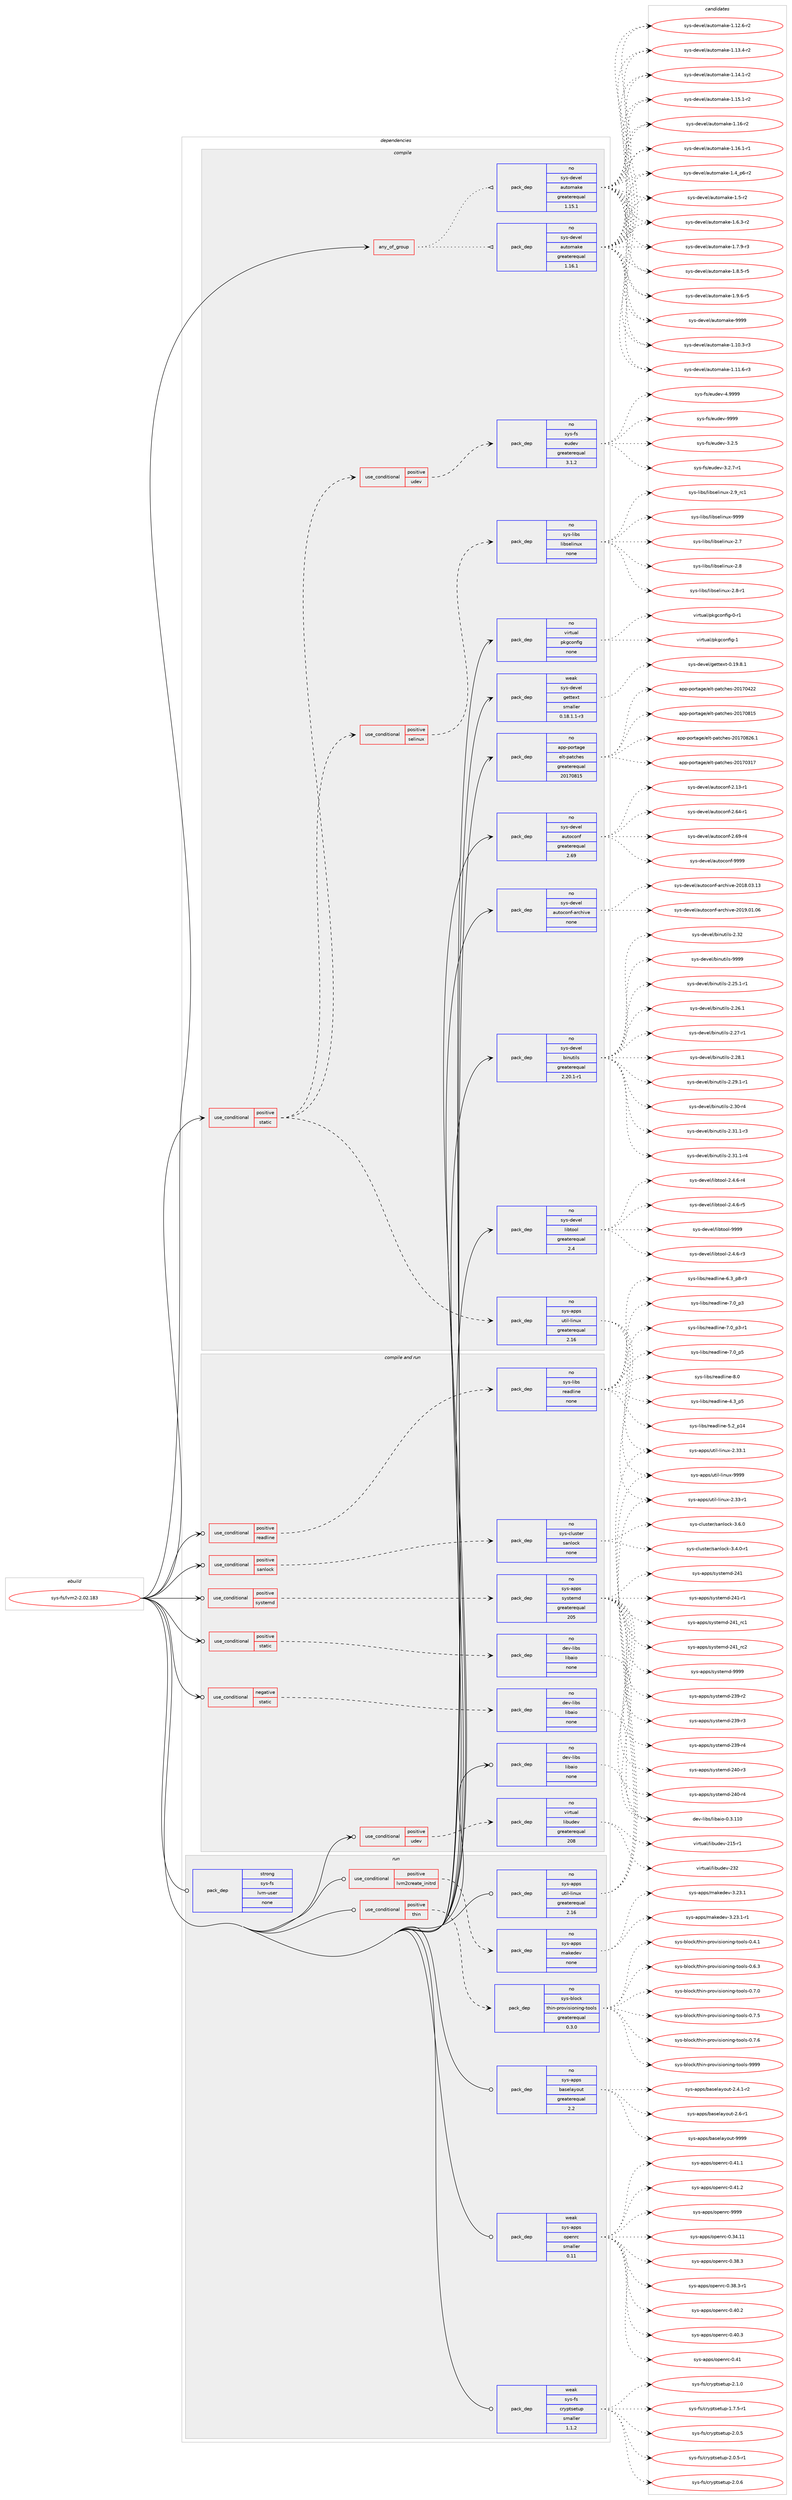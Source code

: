 digraph prolog {

# *************
# Graph options
# *************

newrank=true;
concentrate=true;
compound=true;
graph [rankdir=LR,fontname=Helvetica,fontsize=10,ranksep=1.5];#, ranksep=2.5, nodesep=0.2];
edge  [arrowhead=vee];
node  [fontname=Helvetica,fontsize=10];

# **********
# The ebuild
# **********

subgraph cluster_leftcol {
color=gray;
rank=same;
label=<<i>ebuild</i>>;
id [label="sys-fs/lvm2-2.02.183", color=red, width=4, href="../sys-fs/lvm2-2.02.183.svg"];
}

# ****************
# The dependencies
# ****************

subgraph cluster_midcol {
color=gray;
label=<<i>dependencies</i>>;
subgraph cluster_compile {
fillcolor="#eeeeee";
style=filled;
label=<<i>compile</i>>;
subgraph any27537 {
dependency1732466 [label=<<TABLE BORDER="0" CELLBORDER="1" CELLSPACING="0" CELLPADDING="4"><TR><TD CELLPADDING="10">any_of_group</TD></TR></TABLE>>, shape=none, color=red];subgraph pack1243306 {
dependency1732467 [label=<<TABLE BORDER="0" CELLBORDER="1" CELLSPACING="0" CELLPADDING="4" WIDTH="220"><TR><TD ROWSPAN="6" CELLPADDING="30">pack_dep</TD></TR><TR><TD WIDTH="110">no</TD></TR><TR><TD>sys-devel</TD></TR><TR><TD>automake</TD></TR><TR><TD>greaterequal</TD></TR><TR><TD>1.16.1</TD></TR></TABLE>>, shape=none, color=blue];
}
dependency1732466:e -> dependency1732467:w [weight=20,style="dotted",arrowhead="oinv"];
subgraph pack1243307 {
dependency1732468 [label=<<TABLE BORDER="0" CELLBORDER="1" CELLSPACING="0" CELLPADDING="4" WIDTH="220"><TR><TD ROWSPAN="6" CELLPADDING="30">pack_dep</TD></TR><TR><TD WIDTH="110">no</TD></TR><TR><TD>sys-devel</TD></TR><TR><TD>automake</TD></TR><TR><TD>greaterequal</TD></TR><TR><TD>1.15.1</TD></TR></TABLE>>, shape=none, color=blue];
}
dependency1732466:e -> dependency1732468:w [weight=20,style="dotted",arrowhead="oinv"];
}
id:e -> dependency1732466:w [weight=20,style="solid",arrowhead="vee"];
subgraph cond460706 {
dependency1732469 [label=<<TABLE BORDER="0" CELLBORDER="1" CELLSPACING="0" CELLPADDING="4"><TR><TD ROWSPAN="3" CELLPADDING="10">use_conditional</TD></TR><TR><TD>positive</TD></TR><TR><TD>static</TD></TR></TABLE>>, shape=none, color=red];
subgraph cond460707 {
dependency1732470 [label=<<TABLE BORDER="0" CELLBORDER="1" CELLSPACING="0" CELLPADDING="4"><TR><TD ROWSPAN="3" CELLPADDING="10">use_conditional</TD></TR><TR><TD>positive</TD></TR><TR><TD>selinux</TD></TR></TABLE>>, shape=none, color=red];
subgraph pack1243308 {
dependency1732471 [label=<<TABLE BORDER="0" CELLBORDER="1" CELLSPACING="0" CELLPADDING="4" WIDTH="220"><TR><TD ROWSPAN="6" CELLPADDING="30">pack_dep</TD></TR><TR><TD WIDTH="110">no</TD></TR><TR><TD>sys-libs</TD></TR><TR><TD>libselinux</TD></TR><TR><TD>none</TD></TR><TR><TD></TD></TR></TABLE>>, shape=none, color=blue];
}
dependency1732470:e -> dependency1732471:w [weight=20,style="dashed",arrowhead="vee"];
}
dependency1732469:e -> dependency1732470:w [weight=20,style="dashed",arrowhead="vee"];
subgraph cond460708 {
dependency1732472 [label=<<TABLE BORDER="0" CELLBORDER="1" CELLSPACING="0" CELLPADDING="4"><TR><TD ROWSPAN="3" CELLPADDING="10">use_conditional</TD></TR><TR><TD>positive</TD></TR><TR><TD>udev</TD></TR></TABLE>>, shape=none, color=red];
subgraph pack1243309 {
dependency1732473 [label=<<TABLE BORDER="0" CELLBORDER="1" CELLSPACING="0" CELLPADDING="4" WIDTH="220"><TR><TD ROWSPAN="6" CELLPADDING="30">pack_dep</TD></TR><TR><TD WIDTH="110">no</TD></TR><TR><TD>sys-fs</TD></TR><TR><TD>eudev</TD></TR><TR><TD>greaterequal</TD></TR><TR><TD>3.1.2</TD></TR></TABLE>>, shape=none, color=blue];
}
dependency1732472:e -> dependency1732473:w [weight=20,style="dashed",arrowhead="vee"];
}
dependency1732469:e -> dependency1732472:w [weight=20,style="dashed",arrowhead="vee"];
subgraph pack1243310 {
dependency1732474 [label=<<TABLE BORDER="0" CELLBORDER="1" CELLSPACING="0" CELLPADDING="4" WIDTH="220"><TR><TD ROWSPAN="6" CELLPADDING="30">pack_dep</TD></TR><TR><TD WIDTH="110">no</TD></TR><TR><TD>sys-apps</TD></TR><TR><TD>util-linux</TD></TR><TR><TD>greaterequal</TD></TR><TR><TD>2.16</TD></TR></TABLE>>, shape=none, color=blue];
}
dependency1732469:e -> dependency1732474:w [weight=20,style="dashed",arrowhead="vee"];
}
id:e -> dependency1732469:w [weight=20,style="solid",arrowhead="vee"];
subgraph pack1243311 {
dependency1732475 [label=<<TABLE BORDER="0" CELLBORDER="1" CELLSPACING="0" CELLPADDING="4" WIDTH="220"><TR><TD ROWSPAN="6" CELLPADDING="30">pack_dep</TD></TR><TR><TD WIDTH="110">no</TD></TR><TR><TD>app-portage</TD></TR><TR><TD>elt-patches</TD></TR><TR><TD>greaterequal</TD></TR><TR><TD>20170815</TD></TR></TABLE>>, shape=none, color=blue];
}
id:e -> dependency1732475:w [weight=20,style="solid",arrowhead="vee"];
subgraph pack1243312 {
dependency1732476 [label=<<TABLE BORDER="0" CELLBORDER="1" CELLSPACING="0" CELLPADDING="4" WIDTH="220"><TR><TD ROWSPAN="6" CELLPADDING="30">pack_dep</TD></TR><TR><TD WIDTH="110">no</TD></TR><TR><TD>sys-devel</TD></TR><TR><TD>autoconf</TD></TR><TR><TD>greaterequal</TD></TR><TR><TD>2.69</TD></TR></TABLE>>, shape=none, color=blue];
}
id:e -> dependency1732476:w [weight=20,style="solid",arrowhead="vee"];
subgraph pack1243313 {
dependency1732477 [label=<<TABLE BORDER="0" CELLBORDER="1" CELLSPACING="0" CELLPADDING="4" WIDTH="220"><TR><TD ROWSPAN="6" CELLPADDING="30">pack_dep</TD></TR><TR><TD WIDTH="110">no</TD></TR><TR><TD>sys-devel</TD></TR><TR><TD>autoconf-archive</TD></TR><TR><TD>none</TD></TR><TR><TD></TD></TR></TABLE>>, shape=none, color=blue];
}
id:e -> dependency1732477:w [weight=20,style="solid",arrowhead="vee"];
subgraph pack1243314 {
dependency1732478 [label=<<TABLE BORDER="0" CELLBORDER="1" CELLSPACING="0" CELLPADDING="4" WIDTH="220"><TR><TD ROWSPAN="6" CELLPADDING="30">pack_dep</TD></TR><TR><TD WIDTH="110">no</TD></TR><TR><TD>sys-devel</TD></TR><TR><TD>binutils</TD></TR><TR><TD>greaterequal</TD></TR><TR><TD>2.20.1-r1</TD></TR></TABLE>>, shape=none, color=blue];
}
id:e -> dependency1732478:w [weight=20,style="solid",arrowhead="vee"];
subgraph pack1243315 {
dependency1732479 [label=<<TABLE BORDER="0" CELLBORDER="1" CELLSPACING="0" CELLPADDING="4" WIDTH="220"><TR><TD ROWSPAN="6" CELLPADDING="30">pack_dep</TD></TR><TR><TD WIDTH="110">no</TD></TR><TR><TD>sys-devel</TD></TR><TR><TD>libtool</TD></TR><TR><TD>greaterequal</TD></TR><TR><TD>2.4</TD></TR></TABLE>>, shape=none, color=blue];
}
id:e -> dependency1732479:w [weight=20,style="solid",arrowhead="vee"];
subgraph pack1243316 {
dependency1732480 [label=<<TABLE BORDER="0" CELLBORDER="1" CELLSPACING="0" CELLPADDING="4" WIDTH="220"><TR><TD ROWSPAN="6" CELLPADDING="30">pack_dep</TD></TR><TR><TD WIDTH="110">no</TD></TR><TR><TD>virtual</TD></TR><TR><TD>pkgconfig</TD></TR><TR><TD>none</TD></TR><TR><TD></TD></TR></TABLE>>, shape=none, color=blue];
}
id:e -> dependency1732480:w [weight=20,style="solid",arrowhead="vee"];
subgraph pack1243317 {
dependency1732481 [label=<<TABLE BORDER="0" CELLBORDER="1" CELLSPACING="0" CELLPADDING="4" WIDTH="220"><TR><TD ROWSPAN="6" CELLPADDING="30">pack_dep</TD></TR><TR><TD WIDTH="110">weak</TD></TR><TR><TD>sys-devel</TD></TR><TR><TD>gettext</TD></TR><TR><TD>smaller</TD></TR><TR><TD>0.18.1.1-r3</TD></TR></TABLE>>, shape=none, color=blue];
}
id:e -> dependency1732481:w [weight=20,style="solid",arrowhead="vee"];
}
subgraph cluster_compileandrun {
fillcolor="#eeeeee";
style=filled;
label=<<i>compile and run</i>>;
subgraph cond460709 {
dependency1732482 [label=<<TABLE BORDER="0" CELLBORDER="1" CELLSPACING="0" CELLPADDING="4"><TR><TD ROWSPAN="3" CELLPADDING="10">use_conditional</TD></TR><TR><TD>negative</TD></TR><TR><TD>static</TD></TR></TABLE>>, shape=none, color=red];
subgraph pack1243318 {
dependency1732483 [label=<<TABLE BORDER="0" CELLBORDER="1" CELLSPACING="0" CELLPADDING="4" WIDTH="220"><TR><TD ROWSPAN="6" CELLPADDING="30">pack_dep</TD></TR><TR><TD WIDTH="110">no</TD></TR><TR><TD>dev-libs</TD></TR><TR><TD>libaio</TD></TR><TR><TD>none</TD></TR><TR><TD></TD></TR></TABLE>>, shape=none, color=blue];
}
dependency1732482:e -> dependency1732483:w [weight=20,style="dashed",arrowhead="vee"];
}
id:e -> dependency1732482:w [weight=20,style="solid",arrowhead="odotvee"];
subgraph cond460710 {
dependency1732484 [label=<<TABLE BORDER="0" CELLBORDER="1" CELLSPACING="0" CELLPADDING="4"><TR><TD ROWSPAN="3" CELLPADDING="10">use_conditional</TD></TR><TR><TD>positive</TD></TR><TR><TD>readline</TD></TR></TABLE>>, shape=none, color=red];
subgraph pack1243319 {
dependency1732485 [label=<<TABLE BORDER="0" CELLBORDER="1" CELLSPACING="0" CELLPADDING="4" WIDTH="220"><TR><TD ROWSPAN="6" CELLPADDING="30">pack_dep</TD></TR><TR><TD WIDTH="110">no</TD></TR><TR><TD>sys-libs</TD></TR><TR><TD>readline</TD></TR><TR><TD>none</TD></TR><TR><TD></TD></TR></TABLE>>, shape=none, color=blue];
}
dependency1732484:e -> dependency1732485:w [weight=20,style="dashed",arrowhead="vee"];
}
id:e -> dependency1732484:w [weight=20,style="solid",arrowhead="odotvee"];
subgraph cond460711 {
dependency1732486 [label=<<TABLE BORDER="0" CELLBORDER="1" CELLSPACING="0" CELLPADDING="4"><TR><TD ROWSPAN="3" CELLPADDING="10">use_conditional</TD></TR><TR><TD>positive</TD></TR><TR><TD>sanlock</TD></TR></TABLE>>, shape=none, color=red];
subgraph pack1243320 {
dependency1732487 [label=<<TABLE BORDER="0" CELLBORDER="1" CELLSPACING="0" CELLPADDING="4" WIDTH="220"><TR><TD ROWSPAN="6" CELLPADDING="30">pack_dep</TD></TR><TR><TD WIDTH="110">no</TD></TR><TR><TD>sys-cluster</TD></TR><TR><TD>sanlock</TD></TR><TR><TD>none</TD></TR><TR><TD></TD></TR></TABLE>>, shape=none, color=blue];
}
dependency1732486:e -> dependency1732487:w [weight=20,style="dashed",arrowhead="vee"];
}
id:e -> dependency1732486:w [weight=20,style="solid",arrowhead="odotvee"];
subgraph cond460712 {
dependency1732488 [label=<<TABLE BORDER="0" CELLBORDER="1" CELLSPACING="0" CELLPADDING="4"><TR><TD ROWSPAN="3" CELLPADDING="10">use_conditional</TD></TR><TR><TD>positive</TD></TR><TR><TD>static</TD></TR></TABLE>>, shape=none, color=red];
subgraph pack1243321 {
dependency1732489 [label=<<TABLE BORDER="0" CELLBORDER="1" CELLSPACING="0" CELLPADDING="4" WIDTH="220"><TR><TD ROWSPAN="6" CELLPADDING="30">pack_dep</TD></TR><TR><TD WIDTH="110">no</TD></TR><TR><TD>dev-libs</TD></TR><TR><TD>libaio</TD></TR><TR><TD>none</TD></TR><TR><TD></TD></TR></TABLE>>, shape=none, color=blue];
}
dependency1732488:e -> dependency1732489:w [weight=20,style="dashed",arrowhead="vee"];
}
id:e -> dependency1732488:w [weight=20,style="solid",arrowhead="odotvee"];
subgraph cond460713 {
dependency1732490 [label=<<TABLE BORDER="0" CELLBORDER="1" CELLSPACING="0" CELLPADDING="4"><TR><TD ROWSPAN="3" CELLPADDING="10">use_conditional</TD></TR><TR><TD>positive</TD></TR><TR><TD>systemd</TD></TR></TABLE>>, shape=none, color=red];
subgraph pack1243322 {
dependency1732491 [label=<<TABLE BORDER="0" CELLBORDER="1" CELLSPACING="0" CELLPADDING="4" WIDTH="220"><TR><TD ROWSPAN="6" CELLPADDING="30">pack_dep</TD></TR><TR><TD WIDTH="110">no</TD></TR><TR><TD>sys-apps</TD></TR><TR><TD>systemd</TD></TR><TR><TD>greaterequal</TD></TR><TR><TD>205</TD></TR></TABLE>>, shape=none, color=blue];
}
dependency1732490:e -> dependency1732491:w [weight=20,style="dashed",arrowhead="vee"];
}
id:e -> dependency1732490:w [weight=20,style="solid",arrowhead="odotvee"];
subgraph cond460714 {
dependency1732492 [label=<<TABLE BORDER="0" CELLBORDER="1" CELLSPACING="0" CELLPADDING="4"><TR><TD ROWSPAN="3" CELLPADDING="10">use_conditional</TD></TR><TR><TD>positive</TD></TR><TR><TD>udev</TD></TR></TABLE>>, shape=none, color=red];
subgraph pack1243323 {
dependency1732493 [label=<<TABLE BORDER="0" CELLBORDER="1" CELLSPACING="0" CELLPADDING="4" WIDTH="220"><TR><TD ROWSPAN="6" CELLPADDING="30">pack_dep</TD></TR><TR><TD WIDTH="110">no</TD></TR><TR><TD>virtual</TD></TR><TR><TD>libudev</TD></TR><TR><TD>greaterequal</TD></TR><TR><TD>208</TD></TR></TABLE>>, shape=none, color=blue];
}
dependency1732492:e -> dependency1732493:w [weight=20,style="dashed",arrowhead="vee"];
}
id:e -> dependency1732492:w [weight=20,style="solid",arrowhead="odotvee"];
subgraph pack1243324 {
dependency1732494 [label=<<TABLE BORDER="0" CELLBORDER="1" CELLSPACING="0" CELLPADDING="4" WIDTH="220"><TR><TD ROWSPAN="6" CELLPADDING="30">pack_dep</TD></TR><TR><TD WIDTH="110">no</TD></TR><TR><TD>dev-libs</TD></TR><TR><TD>libaio</TD></TR><TR><TD>none</TD></TR><TR><TD></TD></TR></TABLE>>, shape=none, color=blue];
}
id:e -> dependency1732494:w [weight=20,style="solid",arrowhead="odotvee"];
}
subgraph cluster_run {
fillcolor="#eeeeee";
style=filled;
label=<<i>run</i>>;
subgraph cond460715 {
dependency1732495 [label=<<TABLE BORDER="0" CELLBORDER="1" CELLSPACING="0" CELLPADDING="4"><TR><TD ROWSPAN="3" CELLPADDING="10">use_conditional</TD></TR><TR><TD>positive</TD></TR><TR><TD>lvm2create_initrd</TD></TR></TABLE>>, shape=none, color=red];
subgraph pack1243325 {
dependency1732496 [label=<<TABLE BORDER="0" CELLBORDER="1" CELLSPACING="0" CELLPADDING="4" WIDTH="220"><TR><TD ROWSPAN="6" CELLPADDING="30">pack_dep</TD></TR><TR><TD WIDTH="110">no</TD></TR><TR><TD>sys-apps</TD></TR><TR><TD>makedev</TD></TR><TR><TD>none</TD></TR><TR><TD></TD></TR></TABLE>>, shape=none, color=blue];
}
dependency1732495:e -> dependency1732496:w [weight=20,style="dashed",arrowhead="vee"];
}
id:e -> dependency1732495:w [weight=20,style="solid",arrowhead="odot"];
subgraph cond460716 {
dependency1732497 [label=<<TABLE BORDER="0" CELLBORDER="1" CELLSPACING="0" CELLPADDING="4"><TR><TD ROWSPAN="3" CELLPADDING="10">use_conditional</TD></TR><TR><TD>positive</TD></TR><TR><TD>thin</TD></TR></TABLE>>, shape=none, color=red];
subgraph pack1243326 {
dependency1732498 [label=<<TABLE BORDER="0" CELLBORDER="1" CELLSPACING="0" CELLPADDING="4" WIDTH="220"><TR><TD ROWSPAN="6" CELLPADDING="30">pack_dep</TD></TR><TR><TD WIDTH="110">no</TD></TR><TR><TD>sys-block</TD></TR><TR><TD>thin-provisioning-tools</TD></TR><TR><TD>greaterequal</TD></TR><TR><TD>0.3.0</TD></TR></TABLE>>, shape=none, color=blue];
}
dependency1732497:e -> dependency1732498:w [weight=20,style="dashed",arrowhead="vee"];
}
id:e -> dependency1732497:w [weight=20,style="solid",arrowhead="odot"];
subgraph pack1243327 {
dependency1732499 [label=<<TABLE BORDER="0" CELLBORDER="1" CELLSPACING="0" CELLPADDING="4" WIDTH="220"><TR><TD ROWSPAN="6" CELLPADDING="30">pack_dep</TD></TR><TR><TD WIDTH="110">no</TD></TR><TR><TD>sys-apps</TD></TR><TR><TD>baselayout</TD></TR><TR><TD>greaterequal</TD></TR><TR><TD>2.2</TD></TR></TABLE>>, shape=none, color=blue];
}
id:e -> dependency1732499:w [weight=20,style="solid",arrowhead="odot"];
subgraph pack1243328 {
dependency1732500 [label=<<TABLE BORDER="0" CELLBORDER="1" CELLSPACING="0" CELLPADDING="4" WIDTH="220"><TR><TD ROWSPAN="6" CELLPADDING="30">pack_dep</TD></TR><TR><TD WIDTH="110">no</TD></TR><TR><TD>sys-apps</TD></TR><TR><TD>util-linux</TD></TR><TR><TD>greaterequal</TD></TR><TR><TD>2.16</TD></TR></TABLE>>, shape=none, color=blue];
}
id:e -> dependency1732500:w [weight=20,style="solid",arrowhead="odot"];
subgraph pack1243329 {
dependency1732501 [label=<<TABLE BORDER="0" CELLBORDER="1" CELLSPACING="0" CELLPADDING="4" WIDTH="220"><TR><TD ROWSPAN="6" CELLPADDING="30">pack_dep</TD></TR><TR><TD WIDTH="110">strong</TD></TR><TR><TD>sys-fs</TD></TR><TR><TD>lvm-user</TD></TR><TR><TD>none</TD></TR><TR><TD></TD></TR></TABLE>>, shape=none, color=blue];
}
id:e -> dependency1732501:w [weight=20,style="solid",arrowhead="odot"];
subgraph pack1243330 {
dependency1732502 [label=<<TABLE BORDER="0" CELLBORDER="1" CELLSPACING="0" CELLPADDING="4" WIDTH="220"><TR><TD ROWSPAN="6" CELLPADDING="30">pack_dep</TD></TR><TR><TD WIDTH="110">weak</TD></TR><TR><TD>sys-apps</TD></TR><TR><TD>openrc</TD></TR><TR><TD>smaller</TD></TR><TR><TD>0.11</TD></TR></TABLE>>, shape=none, color=blue];
}
id:e -> dependency1732502:w [weight=20,style="solid",arrowhead="odot"];
subgraph pack1243331 {
dependency1732503 [label=<<TABLE BORDER="0" CELLBORDER="1" CELLSPACING="0" CELLPADDING="4" WIDTH="220"><TR><TD ROWSPAN="6" CELLPADDING="30">pack_dep</TD></TR><TR><TD WIDTH="110">weak</TD></TR><TR><TD>sys-fs</TD></TR><TR><TD>cryptsetup</TD></TR><TR><TD>smaller</TD></TR><TR><TD>1.1.2</TD></TR></TABLE>>, shape=none, color=blue];
}
id:e -> dependency1732503:w [weight=20,style="solid",arrowhead="odot"];
}
}

# **************
# The candidates
# **************

subgraph cluster_choices {
rank=same;
color=gray;
label=<<i>candidates</i>>;

subgraph choice1243306 {
color=black;
nodesep=1;
choice11512111545100101118101108479711711611110997107101454946494846514511451 [label="sys-devel/automake-1.10.3-r3", color=red, width=4,href="../sys-devel/automake-1.10.3-r3.svg"];
choice11512111545100101118101108479711711611110997107101454946494946544511451 [label="sys-devel/automake-1.11.6-r3", color=red, width=4,href="../sys-devel/automake-1.11.6-r3.svg"];
choice11512111545100101118101108479711711611110997107101454946495046544511450 [label="sys-devel/automake-1.12.6-r2", color=red, width=4,href="../sys-devel/automake-1.12.6-r2.svg"];
choice11512111545100101118101108479711711611110997107101454946495146524511450 [label="sys-devel/automake-1.13.4-r2", color=red, width=4,href="../sys-devel/automake-1.13.4-r2.svg"];
choice11512111545100101118101108479711711611110997107101454946495246494511450 [label="sys-devel/automake-1.14.1-r2", color=red, width=4,href="../sys-devel/automake-1.14.1-r2.svg"];
choice11512111545100101118101108479711711611110997107101454946495346494511450 [label="sys-devel/automake-1.15.1-r2", color=red, width=4,href="../sys-devel/automake-1.15.1-r2.svg"];
choice1151211154510010111810110847971171161111099710710145494649544511450 [label="sys-devel/automake-1.16-r2", color=red, width=4,href="../sys-devel/automake-1.16-r2.svg"];
choice11512111545100101118101108479711711611110997107101454946495446494511449 [label="sys-devel/automake-1.16.1-r1", color=red, width=4,href="../sys-devel/automake-1.16.1-r1.svg"];
choice115121115451001011181011084797117116111109971071014549465295112544511450 [label="sys-devel/automake-1.4_p6-r2", color=red, width=4,href="../sys-devel/automake-1.4_p6-r2.svg"];
choice11512111545100101118101108479711711611110997107101454946534511450 [label="sys-devel/automake-1.5-r2", color=red, width=4,href="../sys-devel/automake-1.5-r2.svg"];
choice115121115451001011181011084797117116111109971071014549465446514511450 [label="sys-devel/automake-1.6.3-r2", color=red, width=4,href="../sys-devel/automake-1.6.3-r2.svg"];
choice115121115451001011181011084797117116111109971071014549465546574511451 [label="sys-devel/automake-1.7.9-r3", color=red, width=4,href="../sys-devel/automake-1.7.9-r3.svg"];
choice115121115451001011181011084797117116111109971071014549465646534511453 [label="sys-devel/automake-1.8.5-r5", color=red, width=4,href="../sys-devel/automake-1.8.5-r5.svg"];
choice115121115451001011181011084797117116111109971071014549465746544511453 [label="sys-devel/automake-1.9.6-r5", color=red, width=4,href="../sys-devel/automake-1.9.6-r5.svg"];
choice115121115451001011181011084797117116111109971071014557575757 [label="sys-devel/automake-9999", color=red, width=4,href="../sys-devel/automake-9999.svg"];
dependency1732467:e -> choice11512111545100101118101108479711711611110997107101454946494846514511451:w [style=dotted,weight="100"];
dependency1732467:e -> choice11512111545100101118101108479711711611110997107101454946494946544511451:w [style=dotted,weight="100"];
dependency1732467:e -> choice11512111545100101118101108479711711611110997107101454946495046544511450:w [style=dotted,weight="100"];
dependency1732467:e -> choice11512111545100101118101108479711711611110997107101454946495146524511450:w [style=dotted,weight="100"];
dependency1732467:e -> choice11512111545100101118101108479711711611110997107101454946495246494511450:w [style=dotted,weight="100"];
dependency1732467:e -> choice11512111545100101118101108479711711611110997107101454946495346494511450:w [style=dotted,weight="100"];
dependency1732467:e -> choice1151211154510010111810110847971171161111099710710145494649544511450:w [style=dotted,weight="100"];
dependency1732467:e -> choice11512111545100101118101108479711711611110997107101454946495446494511449:w [style=dotted,weight="100"];
dependency1732467:e -> choice115121115451001011181011084797117116111109971071014549465295112544511450:w [style=dotted,weight="100"];
dependency1732467:e -> choice11512111545100101118101108479711711611110997107101454946534511450:w [style=dotted,weight="100"];
dependency1732467:e -> choice115121115451001011181011084797117116111109971071014549465446514511450:w [style=dotted,weight="100"];
dependency1732467:e -> choice115121115451001011181011084797117116111109971071014549465546574511451:w [style=dotted,weight="100"];
dependency1732467:e -> choice115121115451001011181011084797117116111109971071014549465646534511453:w [style=dotted,weight="100"];
dependency1732467:e -> choice115121115451001011181011084797117116111109971071014549465746544511453:w [style=dotted,weight="100"];
dependency1732467:e -> choice115121115451001011181011084797117116111109971071014557575757:w [style=dotted,weight="100"];
}
subgraph choice1243307 {
color=black;
nodesep=1;
choice11512111545100101118101108479711711611110997107101454946494846514511451 [label="sys-devel/automake-1.10.3-r3", color=red, width=4,href="../sys-devel/automake-1.10.3-r3.svg"];
choice11512111545100101118101108479711711611110997107101454946494946544511451 [label="sys-devel/automake-1.11.6-r3", color=red, width=4,href="../sys-devel/automake-1.11.6-r3.svg"];
choice11512111545100101118101108479711711611110997107101454946495046544511450 [label="sys-devel/automake-1.12.6-r2", color=red, width=4,href="../sys-devel/automake-1.12.6-r2.svg"];
choice11512111545100101118101108479711711611110997107101454946495146524511450 [label="sys-devel/automake-1.13.4-r2", color=red, width=4,href="../sys-devel/automake-1.13.4-r2.svg"];
choice11512111545100101118101108479711711611110997107101454946495246494511450 [label="sys-devel/automake-1.14.1-r2", color=red, width=4,href="../sys-devel/automake-1.14.1-r2.svg"];
choice11512111545100101118101108479711711611110997107101454946495346494511450 [label="sys-devel/automake-1.15.1-r2", color=red, width=4,href="../sys-devel/automake-1.15.1-r2.svg"];
choice1151211154510010111810110847971171161111099710710145494649544511450 [label="sys-devel/automake-1.16-r2", color=red, width=4,href="../sys-devel/automake-1.16-r2.svg"];
choice11512111545100101118101108479711711611110997107101454946495446494511449 [label="sys-devel/automake-1.16.1-r1", color=red, width=4,href="../sys-devel/automake-1.16.1-r1.svg"];
choice115121115451001011181011084797117116111109971071014549465295112544511450 [label="sys-devel/automake-1.4_p6-r2", color=red, width=4,href="../sys-devel/automake-1.4_p6-r2.svg"];
choice11512111545100101118101108479711711611110997107101454946534511450 [label="sys-devel/automake-1.5-r2", color=red, width=4,href="../sys-devel/automake-1.5-r2.svg"];
choice115121115451001011181011084797117116111109971071014549465446514511450 [label="sys-devel/automake-1.6.3-r2", color=red, width=4,href="../sys-devel/automake-1.6.3-r2.svg"];
choice115121115451001011181011084797117116111109971071014549465546574511451 [label="sys-devel/automake-1.7.9-r3", color=red, width=4,href="../sys-devel/automake-1.7.9-r3.svg"];
choice115121115451001011181011084797117116111109971071014549465646534511453 [label="sys-devel/automake-1.8.5-r5", color=red, width=4,href="../sys-devel/automake-1.8.5-r5.svg"];
choice115121115451001011181011084797117116111109971071014549465746544511453 [label="sys-devel/automake-1.9.6-r5", color=red, width=4,href="../sys-devel/automake-1.9.6-r5.svg"];
choice115121115451001011181011084797117116111109971071014557575757 [label="sys-devel/automake-9999", color=red, width=4,href="../sys-devel/automake-9999.svg"];
dependency1732468:e -> choice11512111545100101118101108479711711611110997107101454946494846514511451:w [style=dotted,weight="100"];
dependency1732468:e -> choice11512111545100101118101108479711711611110997107101454946494946544511451:w [style=dotted,weight="100"];
dependency1732468:e -> choice11512111545100101118101108479711711611110997107101454946495046544511450:w [style=dotted,weight="100"];
dependency1732468:e -> choice11512111545100101118101108479711711611110997107101454946495146524511450:w [style=dotted,weight="100"];
dependency1732468:e -> choice11512111545100101118101108479711711611110997107101454946495246494511450:w [style=dotted,weight="100"];
dependency1732468:e -> choice11512111545100101118101108479711711611110997107101454946495346494511450:w [style=dotted,weight="100"];
dependency1732468:e -> choice1151211154510010111810110847971171161111099710710145494649544511450:w [style=dotted,weight="100"];
dependency1732468:e -> choice11512111545100101118101108479711711611110997107101454946495446494511449:w [style=dotted,weight="100"];
dependency1732468:e -> choice115121115451001011181011084797117116111109971071014549465295112544511450:w [style=dotted,weight="100"];
dependency1732468:e -> choice11512111545100101118101108479711711611110997107101454946534511450:w [style=dotted,weight="100"];
dependency1732468:e -> choice115121115451001011181011084797117116111109971071014549465446514511450:w [style=dotted,weight="100"];
dependency1732468:e -> choice115121115451001011181011084797117116111109971071014549465546574511451:w [style=dotted,weight="100"];
dependency1732468:e -> choice115121115451001011181011084797117116111109971071014549465646534511453:w [style=dotted,weight="100"];
dependency1732468:e -> choice115121115451001011181011084797117116111109971071014549465746544511453:w [style=dotted,weight="100"];
dependency1732468:e -> choice115121115451001011181011084797117116111109971071014557575757:w [style=dotted,weight="100"];
}
subgraph choice1243308 {
color=black;
nodesep=1;
choice1151211154510810598115471081059811510110810511011712045504655 [label="sys-libs/libselinux-2.7", color=red, width=4,href="../sys-libs/libselinux-2.7.svg"];
choice1151211154510810598115471081059811510110810511011712045504656 [label="sys-libs/libselinux-2.8", color=red, width=4,href="../sys-libs/libselinux-2.8.svg"];
choice11512111545108105981154710810598115101108105110117120455046564511449 [label="sys-libs/libselinux-2.8-r1", color=red, width=4,href="../sys-libs/libselinux-2.8-r1.svg"];
choice1151211154510810598115471081059811510110810511011712045504657951149949 [label="sys-libs/libselinux-2.9_rc1", color=red, width=4,href="../sys-libs/libselinux-2.9_rc1.svg"];
choice115121115451081059811547108105981151011081051101171204557575757 [label="sys-libs/libselinux-9999", color=red, width=4,href="../sys-libs/libselinux-9999.svg"];
dependency1732471:e -> choice1151211154510810598115471081059811510110810511011712045504655:w [style=dotted,weight="100"];
dependency1732471:e -> choice1151211154510810598115471081059811510110810511011712045504656:w [style=dotted,weight="100"];
dependency1732471:e -> choice11512111545108105981154710810598115101108105110117120455046564511449:w [style=dotted,weight="100"];
dependency1732471:e -> choice1151211154510810598115471081059811510110810511011712045504657951149949:w [style=dotted,weight="100"];
dependency1732471:e -> choice115121115451081059811547108105981151011081051101171204557575757:w [style=dotted,weight="100"];
}
subgraph choice1243309 {
color=black;
nodesep=1;
choice1151211154510211547101117100101118455146504653 [label="sys-fs/eudev-3.2.5", color=red, width=4,href="../sys-fs/eudev-3.2.5.svg"];
choice11512111545102115471011171001011184551465046554511449 [label="sys-fs/eudev-3.2.7-r1", color=red, width=4,href="../sys-fs/eudev-3.2.7-r1.svg"];
choice115121115451021154710111710010111845524657575757 [label="sys-fs/eudev-4.9999", color=red, width=4,href="../sys-fs/eudev-4.9999.svg"];
choice11512111545102115471011171001011184557575757 [label="sys-fs/eudev-9999", color=red, width=4,href="../sys-fs/eudev-9999.svg"];
dependency1732473:e -> choice1151211154510211547101117100101118455146504653:w [style=dotted,weight="100"];
dependency1732473:e -> choice11512111545102115471011171001011184551465046554511449:w [style=dotted,weight="100"];
dependency1732473:e -> choice115121115451021154710111710010111845524657575757:w [style=dotted,weight="100"];
dependency1732473:e -> choice11512111545102115471011171001011184557575757:w [style=dotted,weight="100"];
}
subgraph choice1243310 {
color=black;
nodesep=1;
choice1151211154597112112115471171161051084510810511011712045504651514511449 [label="sys-apps/util-linux-2.33-r1", color=red, width=4,href="../sys-apps/util-linux-2.33-r1.svg"];
choice1151211154597112112115471171161051084510810511011712045504651514649 [label="sys-apps/util-linux-2.33.1", color=red, width=4,href="../sys-apps/util-linux-2.33.1.svg"];
choice115121115459711211211547117116105108451081051101171204557575757 [label="sys-apps/util-linux-9999", color=red, width=4,href="../sys-apps/util-linux-9999.svg"];
dependency1732474:e -> choice1151211154597112112115471171161051084510810511011712045504651514511449:w [style=dotted,weight="100"];
dependency1732474:e -> choice1151211154597112112115471171161051084510810511011712045504651514649:w [style=dotted,weight="100"];
dependency1732474:e -> choice115121115459711211211547117116105108451081051101171204557575757:w [style=dotted,weight="100"];
}
subgraph choice1243311 {
color=black;
nodesep=1;
choice97112112451121111141169710310147101108116451129711699104101115455048495548514955 [label="app-portage/elt-patches-20170317", color=red, width=4,href="../app-portage/elt-patches-20170317.svg"];
choice97112112451121111141169710310147101108116451129711699104101115455048495548525050 [label="app-portage/elt-patches-20170422", color=red, width=4,href="../app-portage/elt-patches-20170422.svg"];
choice97112112451121111141169710310147101108116451129711699104101115455048495548564953 [label="app-portage/elt-patches-20170815", color=red, width=4,href="../app-portage/elt-patches-20170815.svg"];
choice971121124511211111411697103101471011081164511297116991041011154550484955485650544649 [label="app-portage/elt-patches-20170826.1", color=red, width=4,href="../app-portage/elt-patches-20170826.1.svg"];
dependency1732475:e -> choice97112112451121111141169710310147101108116451129711699104101115455048495548514955:w [style=dotted,weight="100"];
dependency1732475:e -> choice97112112451121111141169710310147101108116451129711699104101115455048495548525050:w [style=dotted,weight="100"];
dependency1732475:e -> choice97112112451121111141169710310147101108116451129711699104101115455048495548564953:w [style=dotted,weight="100"];
dependency1732475:e -> choice971121124511211111411697103101471011081164511297116991041011154550484955485650544649:w [style=dotted,weight="100"];
}
subgraph choice1243312 {
color=black;
nodesep=1;
choice1151211154510010111810110847971171161119911111010245504649514511449 [label="sys-devel/autoconf-2.13-r1", color=red, width=4,href="../sys-devel/autoconf-2.13-r1.svg"];
choice1151211154510010111810110847971171161119911111010245504654524511449 [label="sys-devel/autoconf-2.64-r1", color=red, width=4,href="../sys-devel/autoconf-2.64-r1.svg"];
choice1151211154510010111810110847971171161119911111010245504654574511452 [label="sys-devel/autoconf-2.69-r4", color=red, width=4,href="../sys-devel/autoconf-2.69-r4.svg"];
choice115121115451001011181011084797117116111991111101024557575757 [label="sys-devel/autoconf-9999", color=red, width=4,href="../sys-devel/autoconf-9999.svg"];
dependency1732476:e -> choice1151211154510010111810110847971171161119911111010245504649514511449:w [style=dotted,weight="100"];
dependency1732476:e -> choice1151211154510010111810110847971171161119911111010245504654524511449:w [style=dotted,weight="100"];
dependency1732476:e -> choice1151211154510010111810110847971171161119911111010245504654574511452:w [style=dotted,weight="100"];
dependency1732476:e -> choice115121115451001011181011084797117116111991111101024557575757:w [style=dotted,weight="100"];
}
subgraph choice1243313 {
color=black;
nodesep=1;
choice115121115451001011181011084797117116111991111101024597114991041051181014550484956464851464951 [label="sys-devel/autoconf-archive-2018.03.13", color=red, width=4,href="../sys-devel/autoconf-archive-2018.03.13.svg"];
choice115121115451001011181011084797117116111991111101024597114991041051181014550484957464849464854 [label="sys-devel/autoconf-archive-2019.01.06", color=red, width=4,href="../sys-devel/autoconf-archive-2019.01.06.svg"];
dependency1732477:e -> choice115121115451001011181011084797117116111991111101024597114991041051181014550484956464851464951:w [style=dotted,weight="100"];
dependency1732477:e -> choice115121115451001011181011084797117116111991111101024597114991041051181014550484957464849464854:w [style=dotted,weight="100"];
}
subgraph choice1243314 {
color=black;
nodesep=1;
choice115121115451001011181011084798105110117116105108115455046505346494511449 [label="sys-devel/binutils-2.25.1-r1", color=red, width=4,href="../sys-devel/binutils-2.25.1-r1.svg"];
choice11512111545100101118101108479810511011711610510811545504650544649 [label="sys-devel/binutils-2.26.1", color=red, width=4,href="../sys-devel/binutils-2.26.1.svg"];
choice11512111545100101118101108479810511011711610510811545504650554511449 [label="sys-devel/binutils-2.27-r1", color=red, width=4,href="../sys-devel/binutils-2.27-r1.svg"];
choice11512111545100101118101108479810511011711610510811545504650564649 [label="sys-devel/binutils-2.28.1", color=red, width=4,href="../sys-devel/binutils-2.28.1.svg"];
choice115121115451001011181011084798105110117116105108115455046505746494511449 [label="sys-devel/binutils-2.29.1-r1", color=red, width=4,href="../sys-devel/binutils-2.29.1-r1.svg"];
choice11512111545100101118101108479810511011711610510811545504651484511452 [label="sys-devel/binutils-2.30-r4", color=red, width=4,href="../sys-devel/binutils-2.30-r4.svg"];
choice115121115451001011181011084798105110117116105108115455046514946494511451 [label="sys-devel/binutils-2.31.1-r3", color=red, width=4,href="../sys-devel/binutils-2.31.1-r3.svg"];
choice115121115451001011181011084798105110117116105108115455046514946494511452 [label="sys-devel/binutils-2.31.1-r4", color=red, width=4,href="../sys-devel/binutils-2.31.1-r4.svg"];
choice1151211154510010111810110847981051101171161051081154550465150 [label="sys-devel/binutils-2.32", color=red, width=4,href="../sys-devel/binutils-2.32.svg"];
choice1151211154510010111810110847981051101171161051081154557575757 [label="sys-devel/binutils-9999", color=red, width=4,href="../sys-devel/binutils-9999.svg"];
dependency1732478:e -> choice115121115451001011181011084798105110117116105108115455046505346494511449:w [style=dotted,weight="100"];
dependency1732478:e -> choice11512111545100101118101108479810511011711610510811545504650544649:w [style=dotted,weight="100"];
dependency1732478:e -> choice11512111545100101118101108479810511011711610510811545504650554511449:w [style=dotted,weight="100"];
dependency1732478:e -> choice11512111545100101118101108479810511011711610510811545504650564649:w [style=dotted,weight="100"];
dependency1732478:e -> choice115121115451001011181011084798105110117116105108115455046505746494511449:w [style=dotted,weight="100"];
dependency1732478:e -> choice11512111545100101118101108479810511011711610510811545504651484511452:w [style=dotted,weight="100"];
dependency1732478:e -> choice115121115451001011181011084798105110117116105108115455046514946494511451:w [style=dotted,weight="100"];
dependency1732478:e -> choice115121115451001011181011084798105110117116105108115455046514946494511452:w [style=dotted,weight="100"];
dependency1732478:e -> choice1151211154510010111810110847981051101171161051081154550465150:w [style=dotted,weight="100"];
dependency1732478:e -> choice1151211154510010111810110847981051101171161051081154557575757:w [style=dotted,weight="100"];
}
subgraph choice1243315 {
color=black;
nodesep=1;
choice1151211154510010111810110847108105981161111111084550465246544511451 [label="sys-devel/libtool-2.4.6-r3", color=red, width=4,href="../sys-devel/libtool-2.4.6-r3.svg"];
choice1151211154510010111810110847108105981161111111084550465246544511452 [label="sys-devel/libtool-2.4.6-r4", color=red, width=4,href="../sys-devel/libtool-2.4.6-r4.svg"];
choice1151211154510010111810110847108105981161111111084550465246544511453 [label="sys-devel/libtool-2.4.6-r5", color=red, width=4,href="../sys-devel/libtool-2.4.6-r5.svg"];
choice1151211154510010111810110847108105981161111111084557575757 [label="sys-devel/libtool-9999", color=red, width=4,href="../sys-devel/libtool-9999.svg"];
dependency1732479:e -> choice1151211154510010111810110847108105981161111111084550465246544511451:w [style=dotted,weight="100"];
dependency1732479:e -> choice1151211154510010111810110847108105981161111111084550465246544511452:w [style=dotted,weight="100"];
dependency1732479:e -> choice1151211154510010111810110847108105981161111111084550465246544511453:w [style=dotted,weight="100"];
dependency1732479:e -> choice1151211154510010111810110847108105981161111111084557575757:w [style=dotted,weight="100"];
}
subgraph choice1243316 {
color=black;
nodesep=1;
choice11810511411611797108471121071039911111010210510345484511449 [label="virtual/pkgconfig-0-r1", color=red, width=4,href="../virtual/pkgconfig-0-r1.svg"];
choice1181051141161179710847112107103991111101021051034549 [label="virtual/pkgconfig-1", color=red, width=4,href="../virtual/pkgconfig-1.svg"];
dependency1732480:e -> choice11810511411611797108471121071039911111010210510345484511449:w [style=dotted,weight="100"];
dependency1732480:e -> choice1181051141161179710847112107103991111101021051034549:w [style=dotted,weight="100"];
}
subgraph choice1243317 {
color=black;
nodesep=1;
choice1151211154510010111810110847103101116116101120116454846495746564649 [label="sys-devel/gettext-0.19.8.1", color=red, width=4,href="../sys-devel/gettext-0.19.8.1.svg"];
dependency1732481:e -> choice1151211154510010111810110847103101116116101120116454846495746564649:w [style=dotted,weight="100"];
}
subgraph choice1243318 {
color=black;
nodesep=1;
choice10010111845108105981154710810598971051114548465146494948 [label="dev-libs/libaio-0.3.110", color=red, width=4,href="../dev-libs/libaio-0.3.110.svg"];
dependency1732483:e -> choice10010111845108105981154710810598971051114548465146494948:w [style=dotted,weight="100"];
}
subgraph choice1243319 {
color=black;
nodesep=1;
choice11512111545108105981154711410197100108105110101455246519511253 [label="sys-libs/readline-4.3_p5", color=red, width=4,href="../sys-libs/readline-4.3_p5.svg"];
choice1151211154510810598115471141019710010810511010145534650951124952 [label="sys-libs/readline-5.2_p14", color=red, width=4,href="../sys-libs/readline-5.2_p14.svg"];
choice115121115451081059811547114101971001081051101014554465195112564511451 [label="sys-libs/readline-6.3_p8-r3", color=red, width=4,href="../sys-libs/readline-6.3_p8-r3.svg"];
choice11512111545108105981154711410197100108105110101455546489511251 [label="sys-libs/readline-7.0_p3", color=red, width=4,href="../sys-libs/readline-7.0_p3.svg"];
choice115121115451081059811547114101971001081051101014555464895112514511449 [label="sys-libs/readline-7.0_p3-r1", color=red, width=4,href="../sys-libs/readline-7.0_p3-r1.svg"];
choice11512111545108105981154711410197100108105110101455546489511253 [label="sys-libs/readline-7.0_p5", color=red, width=4,href="../sys-libs/readline-7.0_p5.svg"];
choice1151211154510810598115471141019710010810511010145564648 [label="sys-libs/readline-8.0", color=red, width=4,href="../sys-libs/readline-8.0.svg"];
dependency1732485:e -> choice11512111545108105981154711410197100108105110101455246519511253:w [style=dotted,weight="100"];
dependency1732485:e -> choice1151211154510810598115471141019710010810511010145534650951124952:w [style=dotted,weight="100"];
dependency1732485:e -> choice115121115451081059811547114101971001081051101014554465195112564511451:w [style=dotted,weight="100"];
dependency1732485:e -> choice11512111545108105981154711410197100108105110101455546489511251:w [style=dotted,weight="100"];
dependency1732485:e -> choice115121115451081059811547114101971001081051101014555464895112514511449:w [style=dotted,weight="100"];
dependency1732485:e -> choice11512111545108105981154711410197100108105110101455546489511253:w [style=dotted,weight="100"];
dependency1732485:e -> choice1151211154510810598115471141019710010810511010145564648:w [style=dotted,weight="100"];
}
subgraph choice1243320 {
color=black;
nodesep=1;
choice11512111545991081171151161011144711597110108111991074551465246484511449 [label="sys-cluster/sanlock-3.4.0-r1", color=red, width=4,href="../sys-cluster/sanlock-3.4.0-r1.svg"];
choice1151211154599108117115116101114471159711010811199107455146544648 [label="sys-cluster/sanlock-3.6.0", color=red, width=4,href="../sys-cluster/sanlock-3.6.0.svg"];
dependency1732487:e -> choice11512111545991081171151161011144711597110108111991074551465246484511449:w [style=dotted,weight="100"];
dependency1732487:e -> choice1151211154599108117115116101114471159711010811199107455146544648:w [style=dotted,weight="100"];
}
subgraph choice1243321 {
color=black;
nodesep=1;
choice10010111845108105981154710810598971051114548465146494948 [label="dev-libs/libaio-0.3.110", color=red, width=4,href="../dev-libs/libaio-0.3.110.svg"];
dependency1732489:e -> choice10010111845108105981154710810598971051114548465146494948:w [style=dotted,weight="100"];
}
subgraph choice1243322 {
color=black;
nodesep=1;
choice115121115459711211211547115121115116101109100455051574511450 [label="sys-apps/systemd-239-r2", color=red, width=4,href="../sys-apps/systemd-239-r2.svg"];
choice115121115459711211211547115121115116101109100455051574511451 [label="sys-apps/systemd-239-r3", color=red, width=4,href="../sys-apps/systemd-239-r3.svg"];
choice115121115459711211211547115121115116101109100455051574511452 [label="sys-apps/systemd-239-r4", color=red, width=4,href="../sys-apps/systemd-239-r4.svg"];
choice115121115459711211211547115121115116101109100455052484511451 [label="sys-apps/systemd-240-r3", color=red, width=4,href="../sys-apps/systemd-240-r3.svg"];
choice115121115459711211211547115121115116101109100455052484511452 [label="sys-apps/systemd-240-r4", color=red, width=4,href="../sys-apps/systemd-240-r4.svg"];
choice11512111545971121121154711512111511610110910045505249 [label="sys-apps/systemd-241", color=red, width=4,href="../sys-apps/systemd-241.svg"];
choice115121115459711211211547115121115116101109100455052494511449 [label="sys-apps/systemd-241-r1", color=red, width=4,href="../sys-apps/systemd-241-r1.svg"];
choice11512111545971121121154711512111511610110910045505249951149949 [label="sys-apps/systemd-241_rc1", color=red, width=4,href="../sys-apps/systemd-241_rc1.svg"];
choice11512111545971121121154711512111511610110910045505249951149950 [label="sys-apps/systemd-241_rc2", color=red, width=4,href="../sys-apps/systemd-241_rc2.svg"];
choice1151211154597112112115471151211151161011091004557575757 [label="sys-apps/systemd-9999", color=red, width=4,href="../sys-apps/systemd-9999.svg"];
dependency1732491:e -> choice115121115459711211211547115121115116101109100455051574511450:w [style=dotted,weight="100"];
dependency1732491:e -> choice115121115459711211211547115121115116101109100455051574511451:w [style=dotted,weight="100"];
dependency1732491:e -> choice115121115459711211211547115121115116101109100455051574511452:w [style=dotted,weight="100"];
dependency1732491:e -> choice115121115459711211211547115121115116101109100455052484511451:w [style=dotted,weight="100"];
dependency1732491:e -> choice115121115459711211211547115121115116101109100455052484511452:w [style=dotted,weight="100"];
dependency1732491:e -> choice11512111545971121121154711512111511610110910045505249:w [style=dotted,weight="100"];
dependency1732491:e -> choice115121115459711211211547115121115116101109100455052494511449:w [style=dotted,weight="100"];
dependency1732491:e -> choice11512111545971121121154711512111511610110910045505249951149949:w [style=dotted,weight="100"];
dependency1732491:e -> choice11512111545971121121154711512111511610110910045505249951149950:w [style=dotted,weight="100"];
dependency1732491:e -> choice1151211154597112112115471151211151161011091004557575757:w [style=dotted,weight="100"];
}
subgraph choice1243323 {
color=black;
nodesep=1;
choice118105114116117971084710810598117100101118455049534511449 [label="virtual/libudev-215-r1", color=red, width=4,href="../virtual/libudev-215-r1.svg"];
choice11810511411611797108471081059811710010111845505150 [label="virtual/libudev-232", color=red, width=4,href="../virtual/libudev-232.svg"];
dependency1732493:e -> choice118105114116117971084710810598117100101118455049534511449:w [style=dotted,weight="100"];
dependency1732493:e -> choice11810511411611797108471081059811710010111845505150:w [style=dotted,weight="100"];
}
subgraph choice1243324 {
color=black;
nodesep=1;
choice10010111845108105981154710810598971051114548465146494948 [label="dev-libs/libaio-0.3.110", color=red, width=4,href="../dev-libs/libaio-0.3.110.svg"];
dependency1732494:e -> choice10010111845108105981154710810598971051114548465146494948:w [style=dotted,weight="100"];
}
subgraph choice1243325 {
color=black;
nodesep=1;
choice1151211154597112112115471099710710110010111845514650514649 [label="sys-apps/makedev-3.23.1", color=red, width=4,href="../sys-apps/makedev-3.23.1.svg"];
choice11512111545971121121154710997107101100101118455146505146494511449 [label="sys-apps/makedev-3.23.1-r1", color=red, width=4,href="../sys-apps/makedev-3.23.1-r1.svg"];
dependency1732496:e -> choice1151211154597112112115471099710710110010111845514650514649:w [style=dotted,weight="100"];
dependency1732496:e -> choice11512111545971121121154710997107101100101118455146505146494511449:w [style=dotted,weight="100"];
}
subgraph choice1243326 {
color=black;
nodesep=1;
choice115121115459810811199107471161041051104511211411111810511510511111010511010345116111111108115454846524649 [label="sys-block/thin-provisioning-tools-0.4.1", color=red, width=4,href="../sys-block/thin-provisioning-tools-0.4.1.svg"];
choice115121115459810811199107471161041051104511211411111810511510511111010511010345116111111108115454846544651 [label="sys-block/thin-provisioning-tools-0.6.3", color=red, width=4,href="../sys-block/thin-provisioning-tools-0.6.3.svg"];
choice115121115459810811199107471161041051104511211411111810511510511111010511010345116111111108115454846554648 [label="sys-block/thin-provisioning-tools-0.7.0", color=red, width=4,href="../sys-block/thin-provisioning-tools-0.7.0.svg"];
choice115121115459810811199107471161041051104511211411111810511510511111010511010345116111111108115454846554653 [label="sys-block/thin-provisioning-tools-0.7.5", color=red, width=4,href="../sys-block/thin-provisioning-tools-0.7.5.svg"];
choice115121115459810811199107471161041051104511211411111810511510511111010511010345116111111108115454846554654 [label="sys-block/thin-provisioning-tools-0.7.6", color=red, width=4,href="../sys-block/thin-provisioning-tools-0.7.6.svg"];
choice1151211154598108111991074711610410511045112114111118105115105111110105110103451161111111081154557575757 [label="sys-block/thin-provisioning-tools-9999", color=red, width=4,href="../sys-block/thin-provisioning-tools-9999.svg"];
dependency1732498:e -> choice115121115459810811199107471161041051104511211411111810511510511111010511010345116111111108115454846524649:w [style=dotted,weight="100"];
dependency1732498:e -> choice115121115459810811199107471161041051104511211411111810511510511111010511010345116111111108115454846544651:w [style=dotted,weight="100"];
dependency1732498:e -> choice115121115459810811199107471161041051104511211411111810511510511111010511010345116111111108115454846554648:w [style=dotted,weight="100"];
dependency1732498:e -> choice115121115459810811199107471161041051104511211411111810511510511111010511010345116111111108115454846554653:w [style=dotted,weight="100"];
dependency1732498:e -> choice115121115459810811199107471161041051104511211411111810511510511111010511010345116111111108115454846554654:w [style=dotted,weight="100"];
dependency1732498:e -> choice1151211154598108111991074711610410511045112114111118105115105111110105110103451161111111081154557575757:w [style=dotted,weight="100"];
}
subgraph choice1243327 {
color=black;
nodesep=1;
choice1151211154597112112115479897115101108971211111171164550465246494511450 [label="sys-apps/baselayout-2.4.1-r2", color=red, width=4,href="../sys-apps/baselayout-2.4.1-r2.svg"];
choice115121115459711211211547989711510110897121111117116455046544511449 [label="sys-apps/baselayout-2.6-r1", color=red, width=4,href="../sys-apps/baselayout-2.6-r1.svg"];
choice1151211154597112112115479897115101108971211111171164557575757 [label="sys-apps/baselayout-9999", color=red, width=4,href="../sys-apps/baselayout-9999.svg"];
dependency1732499:e -> choice1151211154597112112115479897115101108971211111171164550465246494511450:w [style=dotted,weight="100"];
dependency1732499:e -> choice115121115459711211211547989711510110897121111117116455046544511449:w [style=dotted,weight="100"];
dependency1732499:e -> choice1151211154597112112115479897115101108971211111171164557575757:w [style=dotted,weight="100"];
}
subgraph choice1243328 {
color=black;
nodesep=1;
choice1151211154597112112115471171161051084510810511011712045504651514511449 [label="sys-apps/util-linux-2.33-r1", color=red, width=4,href="../sys-apps/util-linux-2.33-r1.svg"];
choice1151211154597112112115471171161051084510810511011712045504651514649 [label="sys-apps/util-linux-2.33.1", color=red, width=4,href="../sys-apps/util-linux-2.33.1.svg"];
choice115121115459711211211547117116105108451081051101171204557575757 [label="sys-apps/util-linux-9999", color=red, width=4,href="../sys-apps/util-linux-9999.svg"];
dependency1732500:e -> choice1151211154597112112115471171161051084510810511011712045504651514511449:w [style=dotted,weight="100"];
dependency1732500:e -> choice1151211154597112112115471171161051084510810511011712045504651514649:w [style=dotted,weight="100"];
dependency1732500:e -> choice115121115459711211211547117116105108451081051101171204557575757:w [style=dotted,weight="100"];
}
subgraph choice1243329 {
color=black;
nodesep=1;
}
subgraph choice1243330 {
color=black;
nodesep=1;
choice115121115459711211211547111112101110114994548465152464949 [label="sys-apps/openrc-0.34.11", color=red, width=4,href="../sys-apps/openrc-0.34.11.svg"];
choice1151211154597112112115471111121011101149945484651564651 [label="sys-apps/openrc-0.38.3", color=red, width=4,href="../sys-apps/openrc-0.38.3.svg"];
choice11512111545971121121154711111210111011499454846515646514511449 [label="sys-apps/openrc-0.38.3-r1", color=red, width=4,href="../sys-apps/openrc-0.38.3-r1.svg"];
choice1151211154597112112115471111121011101149945484652484650 [label="sys-apps/openrc-0.40.2", color=red, width=4,href="../sys-apps/openrc-0.40.2.svg"];
choice1151211154597112112115471111121011101149945484652484651 [label="sys-apps/openrc-0.40.3", color=red, width=4,href="../sys-apps/openrc-0.40.3.svg"];
choice115121115459711211211547111112101110114994548465249 [label="sys-apps/openrc-0.41", color=red, width=4,href="../sys-apps/openrc-0.41.svg"];
choice1151211154597112112115471111121011101149945484652494649 [label="sys-apps/openrc-0.41.1", color=red, width=4,href="../sys-apps/openrc-0.41.1.svg"];
choice1151211154597112112115471111121011101149945484652494650 [label="sys-apps/openrc-0.41.2", color=red, width=4,href="../sys-apps/openrc-0.41.2.svg"];
choice115121115459711211211547111112101110114994557575757 [label="sys-apps/openrc-9999", color=red, width=4,href="../sys-apps/openrc-9999.svg"];
dependency1732502:e -> choice115121115459711211211547111112101110114994548465152464949:w [style=dotted,weight="100"];
dependency1732502:e -> choice1151211154597112112115471111121011101149945484651564651:w [style=dotted,weight="100"];
dependency1732502:e -> choice11512111545971121121154711111210111011499454846515646514511449:w [style=dotted,weight="100"];
dependency1732502:e -> choice1151211154597112112115471111121011101149945484652484650:w [style=dotted,weight="100"];
dependency1732502:e -> choice1151211154597112112115471111121011101149945484652484651:w [style=dotted,weight="100"];
dependency1732502:e -> choice115121115459711211211547111112101110114994548465249:w [style=dotted,weight="100"];
dependency1732502:e -> choice1151211154597112112115471111121011101149945484652494649:w [style=dotted,weight="100"];
dependency1732502:e -> choice1151211154597112112115471111121011101149945484652494650:w [style=dotted,weight="100"];
dependency1732502:e -> choice115121115459711211211547111112101110114994557575757:w [style=dotted,weight="100"];
}
subgraph choice1243331 {
color=black;
nodesep=1;
choice1151211154510211547991141211121161151011161171124549465546534511449 [label="sys-fs/cryptsetup-1.7.5-r1", color=red, width=4,href="../sys-fs/cryptsetup-1.7.5-r1.svg"];
choice115121115451021154799114121112116115101116117112455046484653 [label="sys-fs/cryptsetup-2.0.5", color=red, width=4,href="../sys-fs/cryptsetup-2.0.5.svg"];
choice1151211154510211547991141211121161151011161171124550464846534511449 [label="sys-fs/cryptsetup-2.0.5-r1", color=red, width=4,href="../sys-fs/cryptsetup-2.0.5-r1.svg"];
choice115121115451021154799114121112116115101116117112455046484654 [label="sys-fs/cryptsetup-2.0.6", color=red, width=4,href="../sys-fs/cryptsetup-2.0.6.svg"];
choice115121115451021154799114121112116115101116117112455046494648 [label="sys-fs/cryptsetup-2.1.0", color=red, width=4,href="../sys-fs/cryptsetup-2.1.0.svg"];
dependency1732503:e -> choice1151211154510211547991141211121161151011161171124549465546534511449:w [style=dotted,weight="100"];
dependency1732503:e -> choice115121115451021154799114121112116115101116117112455046484653:w [style=dotted,weight="100"];
dependency1732503:e -> choice1151211154510211547991141211121161151011161171124550464846534511449:w [style=dotted,weight="100"];
dependency1732503:e -> choice115121115451021154799114121112116115101116117112455046484654:w [style=dotted,weight="100"];
dependency1732503:e -> choice115121115451021154799114121112116115101116117112455046494648:w [style=dotted,weight="100"];
}
}

}
